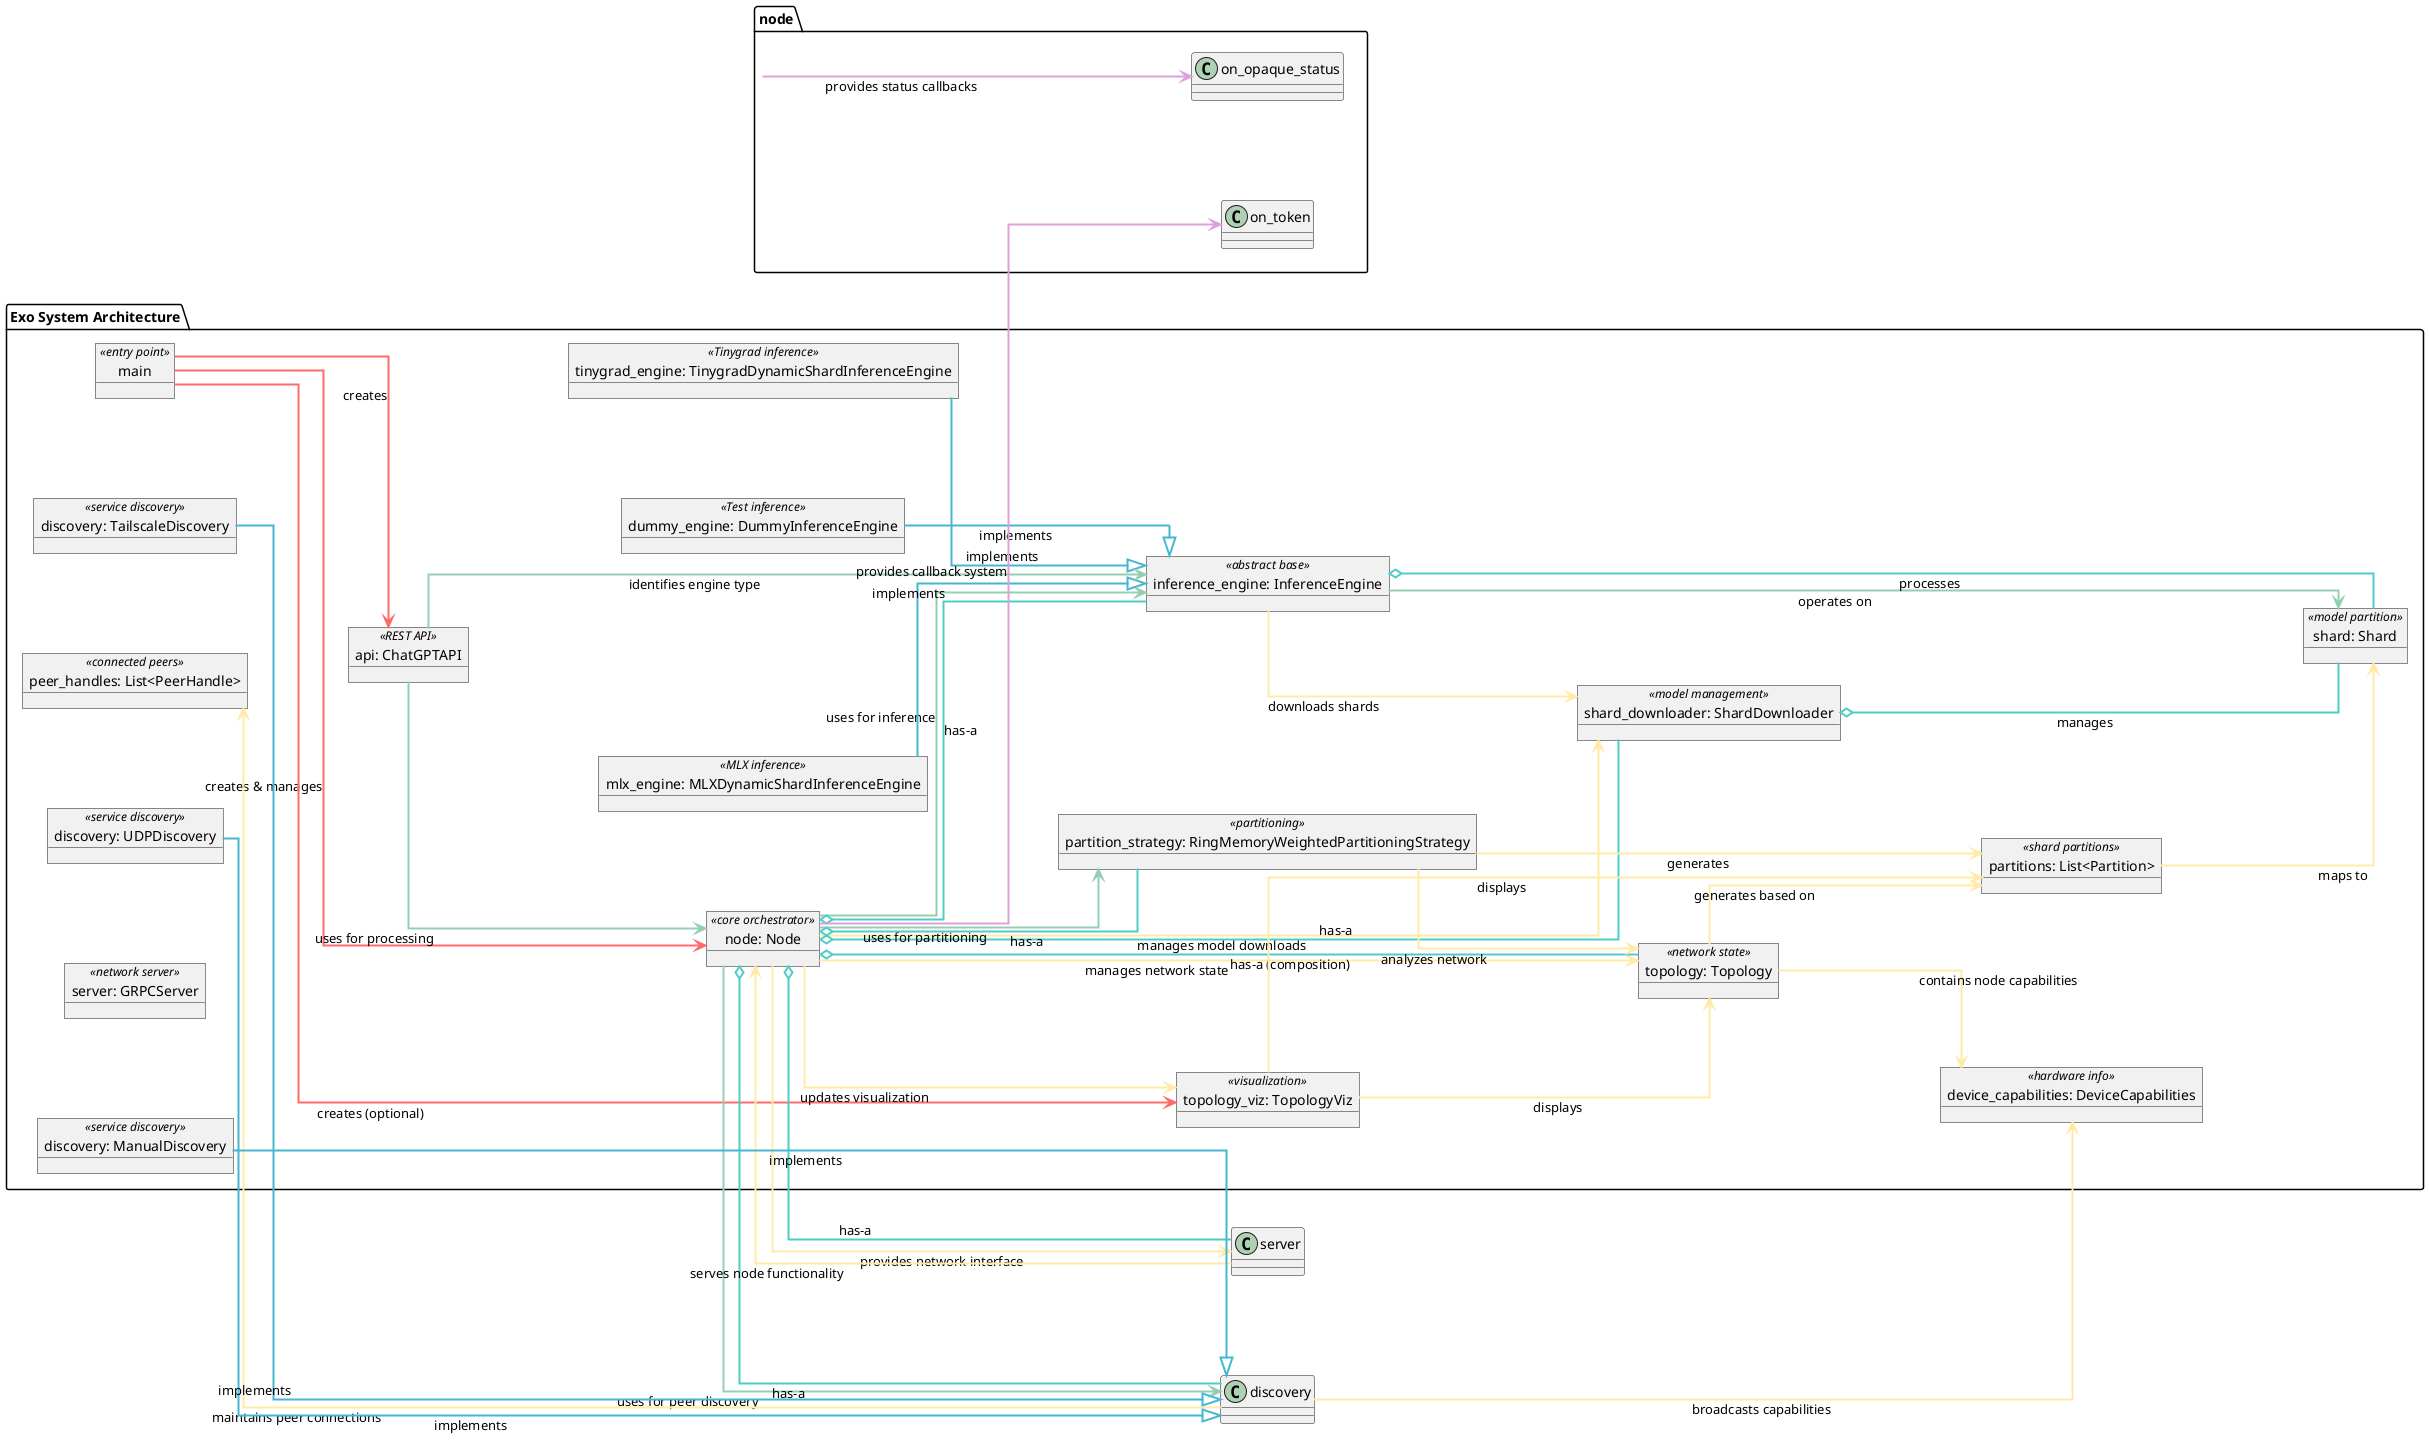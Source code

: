 @startuml
!define RECTANGLE class

' Color definitions for different relationship types
!define CREATION_COLOR #FF6B6B
!define COMPOSITION_COLOR #4ECDC4
!define INHERITANCE_COLOR #45B7D1
!define USAGE_COLOR #96CEB4
!define MANAGEMENT_COLOR #FFEAA7
!define CALLBACK_COLOR #DDA0DD

left to right direction

skinparam linetype ortho
skinparam nodesep 100
skinparam ranksep 100

' Configure line colors
skinparam ArrowColor black
skinparam ArrowThickness 2

' Main Classes and Objects
package "Exo System Architecture" {

  ' Core Node System
  object "main" as main <<entry point>>
  object "node: Node" as node <<core orchestrator>>
  object "topology: Topology" as topology <<network state>>
  object "topology_viz: TopologyViz" as topology_viz <<visualization>>

  ' Networking Layer
  object "discovery: UDPDiscovery" as udp_discovery <<service discovery>>
  object "discovery: TailscaleDiscovery" as tailscale_discovery <<service discovery>>
  object "discovery: ManualDiscovery" as manual_discovery <<service discovery>>
  object "server: GRPCServer" as grpc_server <<network server>>
  object "peer_handles: List<PeerHandle>" as peer_handles <<connected peers>>

  ' Inference Layer
  object "inference_engine: InferenceEngine" as inference_engine <<abstract base>>
  object "mlx_engine: MLXDynamicShardInferenceEngine" as mlx_engine <<MLX inference>>
  object "tinygrad_engine: TinygradDynamicShardInferenceEngine" as tinygrad_engine <<Tinygrad inference>>
  object "dummy_engine: DummyInferenceEngine" as dummy_engine <<Test inference>>

  ' API Layer
  object "api: ChatGPTAPI" as chatgpt_api <<REST API>>
  object "shard_downloader: ShardDownloader" as shard_downloader <<model management>>

  ' Data Objects
  object "shard: Shard" as shard <<model partition>>
  object "partition_strategy: RingMemoryWeightedPartitioningStrategy" as partition_strategy <<partitioning>>
  object "device_capabilities: DeviceCapabilities" as device_capabilities <<hardware info>>
  object "partitions: List<Partition>" as partitions <<shard partitions>>

}

' Relationships and Connections - Color coded by type
main -[CREATION_COLOR]-> node : creates & manages
main -[CREATION_COLOR]-> topology_viz : creates (optional)
main -[CREATION_COLOR]-> chatgpt_api : creates

node -[MANAGEMENT_COLOR]-> topology : manages network state
node -[USAGE_COLOR]-> inference_engine : uses for inference
node -[USAGE_COLOR]-> discovery : uses for peer discovery
node -[MANAGEMENT_COLOR]-> server : provides network interface
node -[MANAGEMENT_COLOR]-> shard_downloader : manages model downloads
node -[USAGE_COLOR]-> partition_strategy : uses for partitioning
node -[MANAGEMENT_COLOR]-> topology_viz : updates visualization

discovery -[MANAGEMENT_COLOR]-> peer_handles : maintains peer connections
discovery -[MANAGEMENT_COLOR]-> device_capabilities : broadcasts capabilities

server -[MANAGEMENT_COLOR]-> node : serves node functionality

inference_engine -[USAGE_COLOR]-> shard : operates on
inference_engine -[MANAGEMENT_COLOR]-> shard_downloader : downloads shards

' Inheritance relationships - blue
mlx_engine -[INHERITANCE_COLOR]-|> inference_engine : implements
tinygrad_engine -[INHERITANCE_COLOR]-|> inference_engine : implements  
dummy_engine -[INHERITANCE_COLOR]-|> inference_engine : implements

partition_strategy -[MANAGEMENT_COLOR]-> topology : analyzes network
partition_strategy -[MANAGEMENT_COLOR]-> partitions : generates
partitions -[MANAGEMENT_COLOR]-> shard : maps to

chatgpt_api -[USAGE_COLOR]-> node : uses for processing
chatgpt_api -[USAGE_COLOR]-> inference_engine : identifies engine type

' Network topology relationships - green
topology -[MANAGEMENT_COLOR]-> device_capabilities : contains node capabilities
topology -[MANAGEMENT_COLOR]-> partitions : generates based on

' Service discovery types - blue inheritance
udp_discovery -[INHERITANCE_COLOR]-|> discovery : implements
tailscale_discovery -[INHERITANCE_COLOR]-|> discovery : implements
manual_discovery -[INHERITANCE_COLOR]-|> discovery : implements

' Key object interactions - teal composition
node o-[COMPOSITION_COLOR]- topology : has-a (composition)
node o-[COMPOSITION_COLOR]- inference_engine : has-a
node o-[COMPOSITION_COLOR]- discovery : has-a
node o-[COMPOSITION_COLOR]- server : has-a
node o-[COMPOSITION_COLOR]- shard_downloader : has-a
node o-[COMPOSITION_COLOR]- partition_strategy : has-a

shard_downloader o-[COMPOSITION_COLOR]- shard : manages
inference_engine o-[COMPOSITION_COLOR]- shard : processes

' Callback systems - purple
node -[CALLBACK_COLOR]-> node.on_token : provides callback system
node -[CALLBACK_COLOR]-> node.on_opaque_status : provides status callbacks

' Visualization updates - orange
topology_viz -[MANAGEMENT_COLOR]-> topology : displays
topology_viz -[MANAGEMENT_COLOR]-> partitions : displays

@enduml